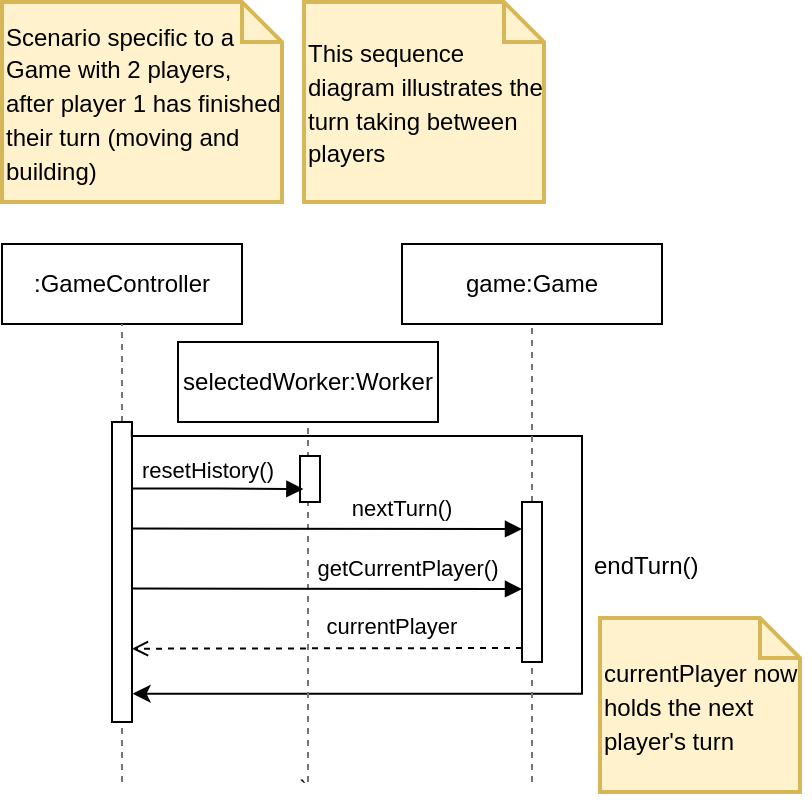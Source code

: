 <mxfile version="26.2.14">
  <diagram name="Page-1" id="0hu-WiJrdFXmNe6Fhl_4">
    <mxGraphModel dx="1025" dy="498" grid="1" gridSize="10" guides="1" tooltips="1" connect="1" arrows="1" fold="1" page="1" pageScale="1" pageWidth="827" pageHeight="1169" math="0" shadow="0">
      <root>
        <mxCell id="0" />
        <mxCell id="1" parent="0" />
        <mxCell id="AMulFncOFyFH_SAeHhPj-1" value="&lt;span style=&quot;color: rgb(0, 0, 0); font-size: 12px;&quot;&gt;This sequence diagram illustrates the turn taking between players&lt;/span&gt;" style="shape=note;strokeWidth=2;fontSize=14;size=20;whiteSpace=wrap;html=1;fillColor=#fff2cc;strokeColor=#d6b656;fontColor=#666600;align=left;" vertex="1" parent="1">
          <mxGeometry x="161" y="10" width="120" height="100" as="geometry" />
        </mxCell>
        <mxCell id="AMulFncOFyFH_SAeHhPj-2" value=":GameController" style="rounded=0;whiteSpace=wrap;html=1;" vertex="1" parent="1">
          <mxGeometry x="10" y="131" width="120" height="40" as="geometry" />
        </mxCell>
        <mxCell id="AMulFncOFyFH_SAeHhPj-3" value="`" style="endArrow=none;dashed=1;html=1;rounded=0;entryX=0.5;entryY=1;entryDx=0;entryDy=0;strokeColor=#747474;" edge="1" parent="1" target="AMulFncOFyFH_SAeHhPj-2">
          <mxGeometry x="-0.099" width="50" height="50" relative="1" as="geometry">
            <mxPoint x="70" y="400" as="sourcePoint" />
            <mxPoint x="70.5" y="275" as="targetPoint" />
            <Array as="points" />
            <mxPoint as="offset" />
          </mxGeometry>
        </mxCell>
        <mxCell id="AMulFncOFyFH_SAeHhPj-4" value="" style="rounded=0;whiteSpace=wrap;html=1;" vertex="1" parent="1">
          <mxGeometry x="65" y="220" width="10" height="150" as="geometry" />
        </mxCell>
        <mxCell id="AMulFncOFyFH_SAeHhPj-7" value="&lt;span style=&quot;color: rgb(0, 0, 0); font-size: 12px;&quot;&gt;Scenario specific to a Game with 2 players, after player 1 has finished their turn (moving and building)&lt;/span&gt;" style="shape=note;strokeWidth=2;fontSize=14;size=20;whiteSpace=wrap;html=1;fillColor=#fff2cc;strokeColor=#d6b656;fontColor=#666600;align=left;" vertex="1" parent="1">
          <mxGeometry x="10" y="10" width="140" height="100" as="geometry" />
        </mxCell>
        <mxCell id="AMulFncOFyFH_SAeHhPj-10" value="endTurn()" style="text;whiteSpace=wrap;html=1;" vertex="1" parent="1">
          <mxGeometry x="304" y="278" width="110" height="40" as="geometry" />
        </mxCell>
        <mxCell id="AMulFncOFyFH_SAeHhPj-11" value="" style="endArrow=classic;html=1;rounded=0;edgeStyle=orthogonalEdgeStyle;exitX=0.991;exitY=0.026;exitDx=0;exitDy=0;exitPerimeter=0;" edge="1" parent="1" source="AMulFncOFyFH_SAeHhPj-4">
          <mxGeometry width="50" height="50" relative="1" as="geometry">
            <mxPoint x="75.0" y="205" as="sourcePoint" />
            <mxPoint x="75.31" y="355.87" as="targetPoint" />
            <Array as="points">
              <mxPoint x="300" y="227" />
              <mxPoint x="300" y="356" />
            </Array>
          </mxGeometry>
        </mxCell>
        <mxCell id="AMulFncOFyFH_SAeHhPj-13" value="selectedWorker:Worker" style="rounded=0;whiteSpace=wrap;html=1;" vertex="1" parent="1">
          <mxGeometry x="98" y="180" width="130" height="40" as="geometry" />
        </mxCell>
        <mxCell id="AMulFncOFyFH_SAeHhPj-14" value="`" style="endArrow=none;dashed=1;html=1;rounded=0;entryX=0.5;entryY=1;entryDx=0;entryDy=0;strokeColor=#747474;" edge="1" parent="1" target="AMulFncOFyFH_SAeHhPj-13">
          <mxGeometry x="-1" y="4" width="50" height="50" relative="1" as="geometry">
            <mxPoint x="163" y="400" as="sourcePoint" />
            <mxPoint x="158.5" y="317" as="targetPoint" />
            <Array as="points" />
            <mxPoint x="1" y="3" as="offset" />
          </mxGeometry>
        </mxCell>
        <mxCell id="AMulFncOFyFH_SAeHhPj-15" value="" style="rounded=0;whiteSpace=wrap;html=1;" vertex="1" parent="1">
          <mxGeometry x="159" y="237" width="10" height="23" as="geometry" />
        </mxCell>
        <mxCell id="AMulFncOFyFH_SAeHhPj-17" value="&lt;font style=&quot;font-size: 11px;&quot;&gt;resetHistory()&lt;/font&gt;" style="text;html=1;align=center;verticalAlign=middle;whiteSpace=wrap;rounded=0;" vertex="1" parent="1">
          <mxGeometry x="83" y="229.47" width="60" height="30" as="geometry" />
        </mxCell>
        <mxCell id="AMulFncOFyFH_SAeHhPj-19" value="game:Game" style="rounded=0;whiteSpace=wrap;html=1;" vertex="1" parent="1">
          <mxGeometry x="210" y="131" width="130" height="40" as="geometry" />
        </mxCell>
        <mxCell id="AMulFncOFyFH_SAeHhPj-20" value="`" style="endArrow=none;dashed=1;html=1;rounded=0;entryX=0.5;entryY=1;entryDx=0;entryDy=0;strokeColor=#747474;" edge="1" parent="1" target="AMulFncOFyFH_SAeHhPj-19" source="AMulFncOFyFH_SAeHhPj-21">
          <mxGeometry x="-1" y="-18" width="50" height="50" relative="1" as="geometry">
            <mxPoint x="275" y="398" as="sourcePoint" />
            <mxPoint x="270.5" y="268" as="targetPoint" />
            <Array as="points" />
            <mxPoint x="-18" y="18" as="offset" />
          </mxGeometry>
        </mxCell>
        <mxCell id="AMulFncOFyFH_SAeHhPj-22" value="&lt;font style=&quot;font-size: 11px;&quot;&gt;nextTurn()&lt;/font&gt;" style="text;html=1;align=center;verticalAlign=middle;whiteSpace=wrap;rounded=0;" vertex="1" parent="1">
          <mxGeometry x="180" y="248" width="60" height="30" as="geometry" />
        </mxCell>
        <mxCell id="AMulFncOFyFH_SAeHhPj-23" value="" style="html=1;verticalAlign=bottom;endArrow=block;edgeStyle=elbowEdgeStyle;elbow=vertical;curved=0;rounded=0;exitX=1.031;exitY=0.115;exitDx=0;exitDy=0;exitPerimeter=0;entryX=0;entryY=0.369;entryDx=0;entryDy=0;entryPerimeter=0;" edge="1" parent="1">
          <mxGeometry relative="1" as="geometry">
            <mxPoint x="75.31" y="273.28" as="sourcePoint" />
            <Array as="points" />
            <mxPoint x="270" y="273.542" as="targetPoint" />
          </mxGeometry>
        </mxCell>
        <mxCell id="AMulFncOFyFH_SAeHhPj-24" value="" style="endArrow=none;dashed=1;html=1;rounded=0;entryX=0.5;entryY=1;entryDx=0;entryDy=0;strokeColor=#747474;" edge="1" parent="1" target="AMulFncOFyFH_SAeHhPj-21">
          <mxGeometry x="-1" y="-18" width="50" height="50" relative="1" as="geometry">
            <mxPoint x="275" y="400" as="sourcePoint" />
            <mxPoint x="275" y="171" as="targetPoint" />
            <Array as="points" />
            <mxPoint x="-18" y="18" as="offset" />
          </mxGeometry>
        </mxCell>
        <mxCell id="AMulFncOFyFH_SAeHhPj-21" value="" style="rounded=0;whiteSpace=wrap;html=1;" vertex="1" parent="1">
          <mxGeometry x="270" y="260" width="10" height="80" as="geometry" />
        </mxCell>
        <mxCell id="AMulFncOFyFH_SAeHhPj-25" value="" style="html=1;verticalAlign=bottom;endArrow=block;edgeStyle=elbowEdgeStyle;elbow=horizontal;curved=0;rounded=0;exitX=1.031;exitY=0.115;exitDx=0;exitDy=0;exitPerimeter=0;entryX=0.16;entryY=0.135;entryDx=0;entryDy=0;entryPerimeter=0;" edge="1" parent="1">
          <mxGeometry relative="1" as="geometry">
            <mxPoint x="75" y="253.25" as="sourcePoint" />
            <Array as="points" />
            <mxPoint x="160.69" y="253.5" as="targetPoint" />
          </mxGeometry>
        </mxCell>
        <mxCell id="AMulFncOFyFH_SAeHhPj-26" value="&lt;font style=&quot;font-size: 11px;&quot;&gt;getCurrentPlayer()&lt;/font&gt;" style="text;html=1;align=center;verticalAlign=middle;whiteSpace=wrap;rounded=0;" vertex="1" parent="1">
          <mxGeometry x="183" y="278" width="60" height="30" as="geometry" />
        </mxCell>
        <mxCell id="AMulFncOFyFH_SAeHhPj-27" value="" style="html=1;verticalAlign=bottom;endArrow=block;edgeStyle=elbowEdgeStyle;elbow=vertical;curved=0;rounded=0;exitX=1.031;exitY=0.115;exitDx=0;exitDy=0;exitPerimeter=0;entryX=0;entryY=0.369;entryDx=0;entryDy=0;entryPerimeter=0;" edge="1" parent="1">
          <mxGeometry relative="1" as="geometry">
            <mxPoint x="75.31" y="303.28" as="sourcePoint" />
            <Array as="points" />
            <mxPoint x="270" y="303.542" as="targetPoint" />
          </mxGeometry>
        </mxCell>
        <mxCell id="AMulFncOFyFH_SAeHhPj-28" value="" style="edgeStyle=none;orthogonalLoop=1;jettySize=auto;html=1;rounded=0;entryX=0.966;entryY=0.067;entryDx=0;entryDy=0;entryPerimeter=0;dashed=1;endArrow=open;endFill=0;" edge="1" parent="1">
          <mxGeometry width="100" relative="1" as="geometry">
            <mxPoint x="270" y="333" as="sourcePoint" />
            <mxPoint x="75.0" y="333.34" as="targetPoint" />
            <Array as="points" />
          </mxGeometry>
        </mxCell>
        <mxCell id="AMulFncOFyFH_SAeHhPj-29" value="&lt;font style=&quot;font-size: 11px;&quot;&gt;currentPlayer&lt;/font&gt;" style="text;whiteSpace=wrap;html=1;align=center;" vertex="1" parent="1">
          <mxGeometry x="150" y="308" width="110" height="40" as="geometry" />
        </mxCell>
        <mxCell id="AMulFncOFyFH_SAeHhPj-30" value="&lt;span style=&quot;color: rgb(0, 0, 0); font-size: 12px;&quot;&gt;currentPlayer now holds the next player&#39;s turn&lt;/span&gt;" style="shape=note;strokeWidth=2;fontSize=14;size=20;whiteSpace=wrap;html=1;fillColor=#fff2cc;strokeColor=#d6b656;fontColor=#666600;align=left;" vertex="1" parent="1">
          <mxGeometry x="309" y="318" width="100" height="87" as="geometry" />
        </mxCell>
      </root>
    </mxGraphModel>
  </diagram>
</mxfile>

